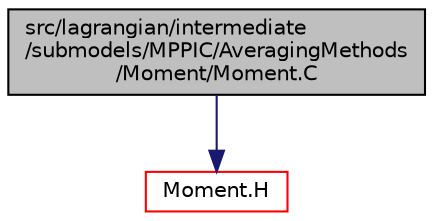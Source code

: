 digraph "src/lagrangian/intermediate/submodels/MPPIC/AveragingMethods/Moment/Moment.C"
{
  bgcolor="transparent";
  edge [fontname="Helvetica",fontsize="10",labelfontname="Helvetica",labelfontsize="10"];
  node [fontname="Helvetica",fontsize="10",shape=record];
  Node0 [label="src/lagrangian/intermediate\l/submodels/MPPIC/AveragingMethods\l/Moment/Moment.C",height=0.2,width=0.4,color="black", fillcolor="grey75", style="filled", fontcolor="black"];
  Node0 -> Node1 [color="midnightblue",fontsize="10",style="solid",fontname="Helvetica"];
  Node1 [label="Moment.H",height=0.2,width=0.4,color="red",URL="$a06719.html"];
}
